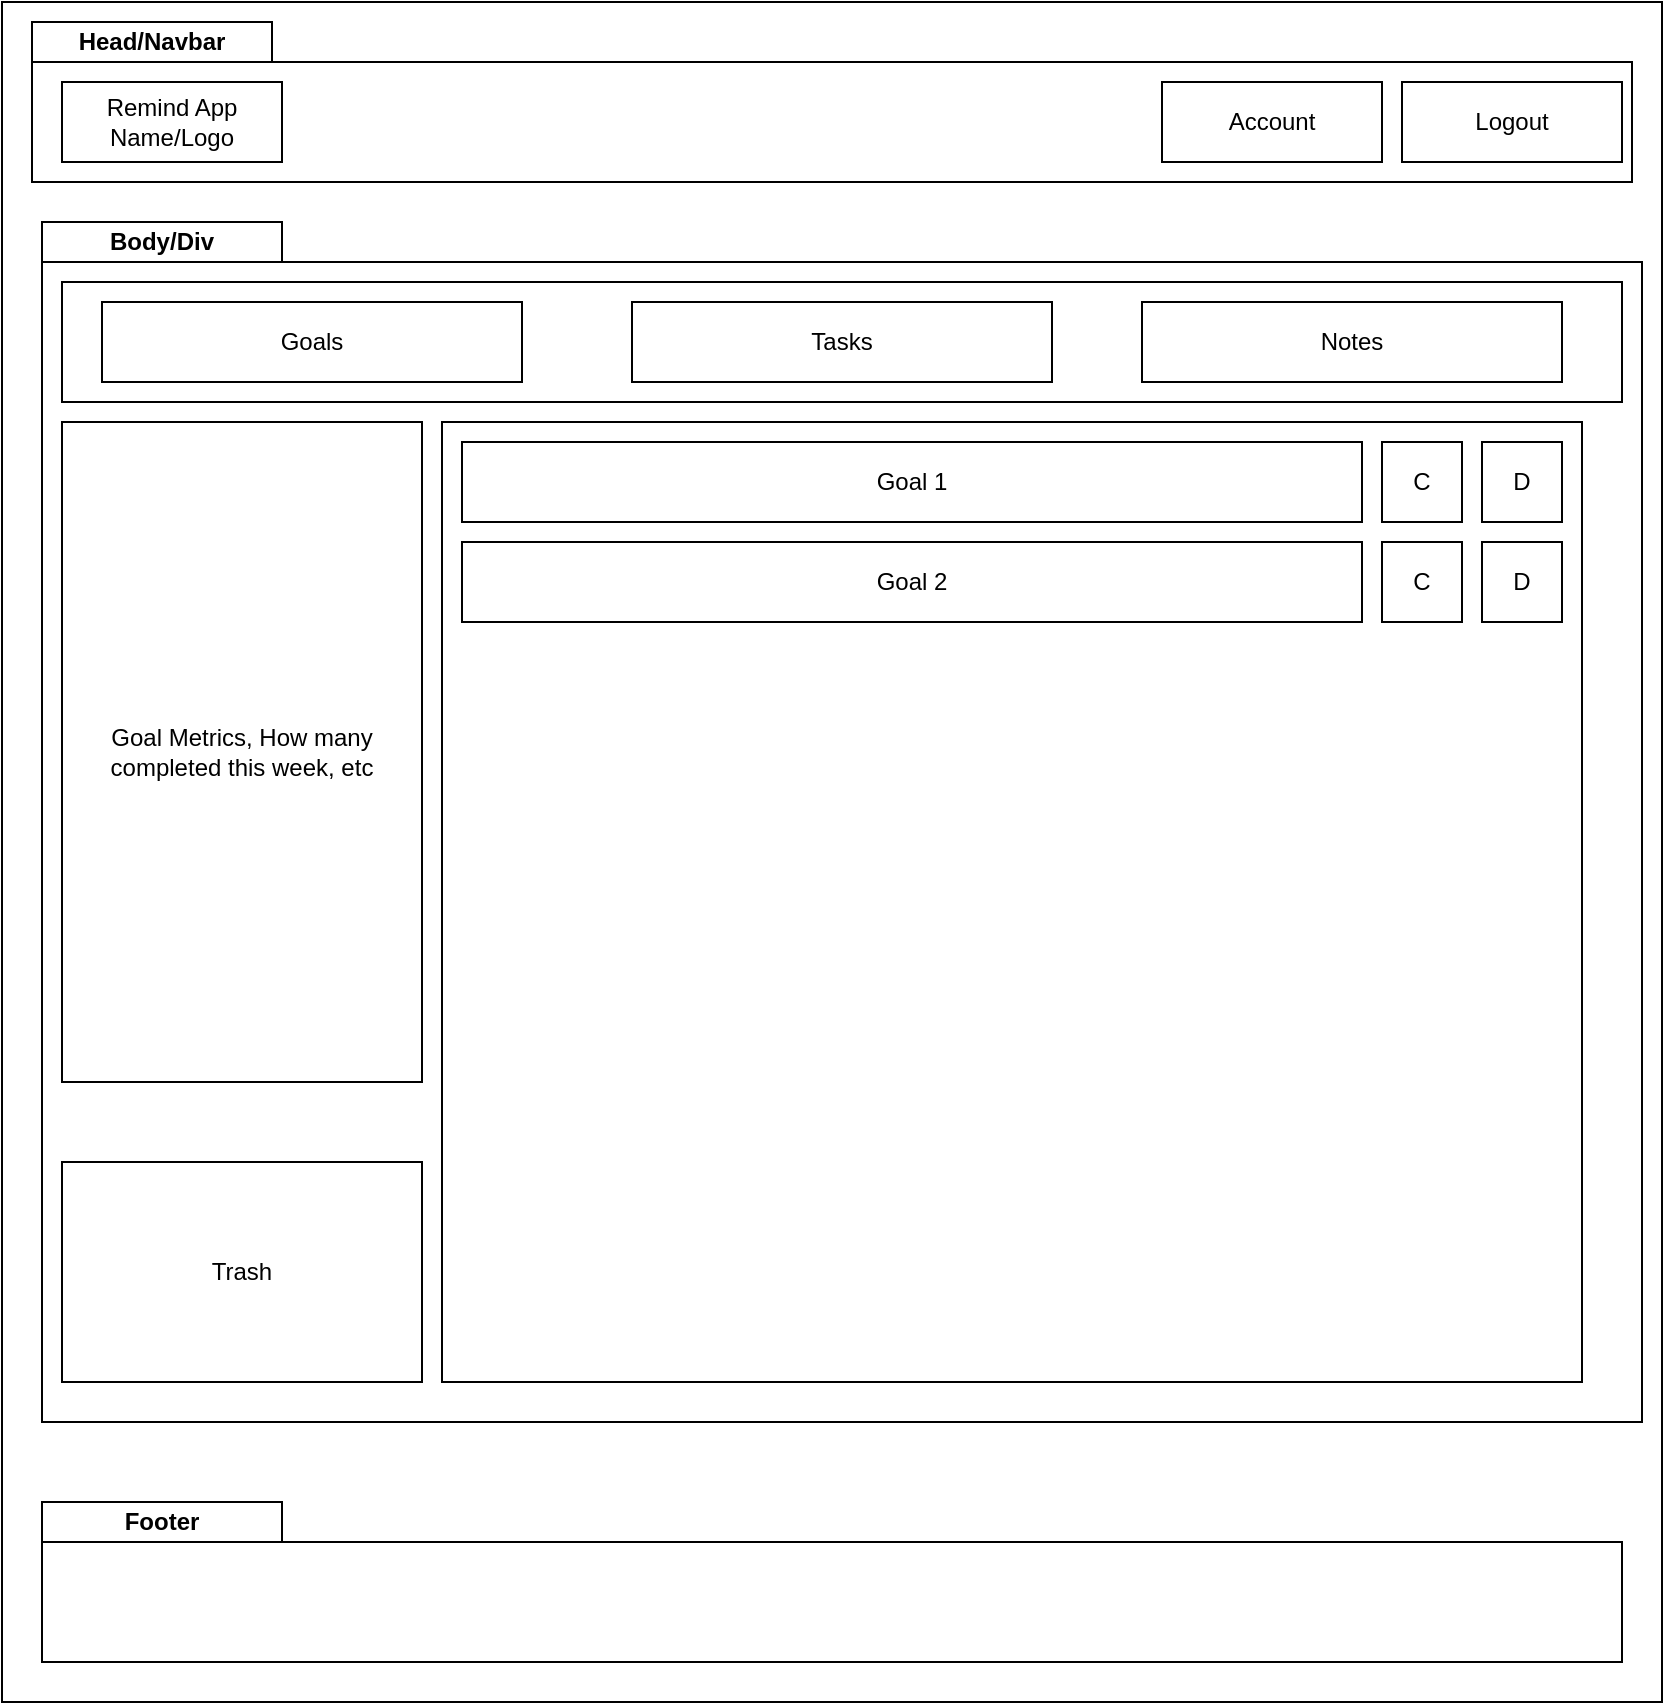 <mxfile version="13.8.0" type="device"><diagram id="VvOLcTfzo8LKAhhhwUTT" name="Page-1"><mxGraphModel dx="868" dy="450" grid="1" gridSize="10" guides="1" tooltips="1" connect="1" arrows="1" fold="1" page="1" pageScale="1" pageWidth="850" pageHeight="1100" math="0" shadow="0"><root><mxCell id="0"/><mxCell id="1" parent="0"/><mxCell id="4knDLGQfDgZvqx23szhq-1" value="" style="rounded=0;whiteSpace=wrap;html=1;" vertex="1" parent="1"><mxGeometry x="10" y="10" width="830" height="850" as="geometry"/></mxCell><mxCell id="4knDLGQfDgZvqx23szhq-2" value="" style="rounded=0;whiteSpace=wrap;html=1;" vertex="1" parent="1"><mxGeometry x="25" y="40" width="800" height="60" as="geometry"/></mxCell><mxCell id="4knDLGQfDgZvqx23szhq-3" value="&lt;b&gt;Head/Navbar&lt;/b&gt;" style="rounded=0;whiteSpace=wrap;html=1;" vertex="1" parent="1"><mxGeometry x="25" y="20" width="120" height="20" as="geometry"/></mxCell><mxCell id="4knDLGQfDgZvqx23szhq-4" value="Logout" style="rounded=0;whiteSpace=wrap;html=1;" vertex="1" parent="1"><mxGeometry x="710" y="50" width="110" height="40" as="geometry"/></mxCell><mxCell id="4knDLGQfDgZvqx23szhq-5" value="Account" style="rounded=0;whiteSpace=wrap;html=1;" vertex="1" parent="1"><mxGeometry x="590" y="50" width="110" height="40" as="geometry"/></mxCell><mxCell id="4knDLGQfDgZvqx23szhq-6" value="Remind App Name/Logo" style="rounded=0;whiteSpace=wrap;html=1;" vertex="1" parent="1"><mxGeometry x="40" y="50" width="110" height="40" as="geometry"/></mxCell><mxCell id="4knDLGQfDgZvqx23szhq-7" value="" style="rounded=0;whiteSpace=wrap;html=1;" vertex="1" parent="1"><mxGeometry x="30" y="140" width="800" height="580" as="geometry"/></mxCell><mxCell id="4knDLGQfDgZvqx23szhq-8" value="&lt;b&gt;Body/Div&lt;/b&gt;" style="rounded=0;whiteSpace=wrap;html=1;" vertex="1" parent="1"><mxGeometry x="30" y="120" width="120" height="20" as="geometry"/></mxCell><mxCell id="4knDLGQfDgZvqx23szhq-9" value="" style="rounded=0;whiteSpace=wrap;html=1;" vertex="1" parent="1"><mxGeometry x="40" y="150" width="780" height="60" as="geometry"/></mxCell><mxCell id="4knDLGQfDgZvqx23szhq-10" value="Goals" style="rounded=0;whiteSpace=wrap;html=1;" vertex="1" parent="1"><mxGeometry x="60" y="160" width="210" height="40" as="geometry"/></mxCell><mxCell id="4knDLGQfDgZvqx23szhq-12" value="Tasks" style="rounded=0;whiteSpace=wrap;html=1;" vertex="1" parent="1"><mxGeometry x="325" y="160" width="210" height="40" as="geometry"/></mxCell><mxCell id="4knDLGQfDgZvqx23szhq-13" value="Notes" style="rounded=0;whiteSpace=wrap;html=1;" vertex="1" parent="1"><mxGeometry x="580" y="160" width="210" height="40" as="geometry"/></mxCell><mxCell id="4knDLGQfDgZvqx23szhq-14" value="" style="rounded=0;whiteSpace=wrap;html=1;" vertex="1" parent="1"><mxGeometry x="230" y="220" width="570" height="480" as="geometry"/></mxCell><mxCell id="4knDLGQfDgZvqx23szhq-15" value="" style="rounded=0;whiteSpace=wrap;html=1;align=left;" vertex="1" parent="1"><mxGeometry x="30" y="780" width="790" height="60" as="geometry"/></mxCell><mxCell id="4knDLGQfDgZvqx23szhq-16" value="&lt;b&gt;Footer&lt;/b&gt;" style="rounded=0;whiteSpace=wrap;html=1;" vertex="1" parent="1"><mxGeometry x="30" y="760" width="120" height="20" as="geometry"/></mxCell><mxCell id="4knDLGQfDgZvqx23szhq-17" value="Goal 1" style="rounded=0;whiteSpace=wrap;html=1;" vertex="1" parent="1"><mxGeometry x="240" y="230" width="450" height="40" as="geometry"/></mxCell><mxCell id="4knDLGQfDgZvqx23szhq-18" value="C" style="rounded=0;whiteSpace=wrap;html=1;" vertex="1" parent="1"><mxGeometry x="700" y="230" width="40" height="40" as="geometry"/></mxCell><mxCell id="4knDLGQfDgZvqx23szhq-19" value="D" style="rounded=0;whiteSpace=wrap;html=1;" vertex="1" parent="1"><mxGeometry x="750" y="230" width="40" height="40" as="geometry"/></mxCell><mxCell id="4knDLGQfDgZvqx23szhq-20" value="Goal 2" style="rounded=0;whiteSpace=wrap;html=1;" vertex="1" parent="1"><mxGeometry x="240" y="280" width="450" height="40" as="geometry"/></mxCell><mxCell id="4knDLGQfDgZvqx23szhq-21" value="C" style="rounded=0;whiteSpace=wrap;html=1;direction=west;" vertex="1" parent="1"><mxGeometry x="700" y="280" width="40" height="40" as="geometry"/></mxCell><mxCell id="4knDLGQfDgZvqx23szhq-22" value="D" style="rounded=0;whiteSpace=wrap;html=1;" vertex="1" parent="1"><mxGeometry x="750" y="280" width="40" height="40" as="geometry"/></mxCell><mxCell id="4knDLGQfDgZvqx23szhq-23" value="Goal Metrics, How many completed this week, etc" style="rounded=0;whiteSpace=wrap;html=1;" vertex="1" parent="1"><mxGeometry x="40" y="220" width="180" height="330" as="geometry"/></mxCell><mxCell id="4knDLGQfDgZvqx23szhq-24" value="Trash" style="rounded=0;whiteSpace=wrap;html=1;" vertex="1" parent="1"><mxGeometry x="40" y="590" width="180" height="110" as="geometry"/></mxCell></root></mxGraphModel></diagram></mxfile>
